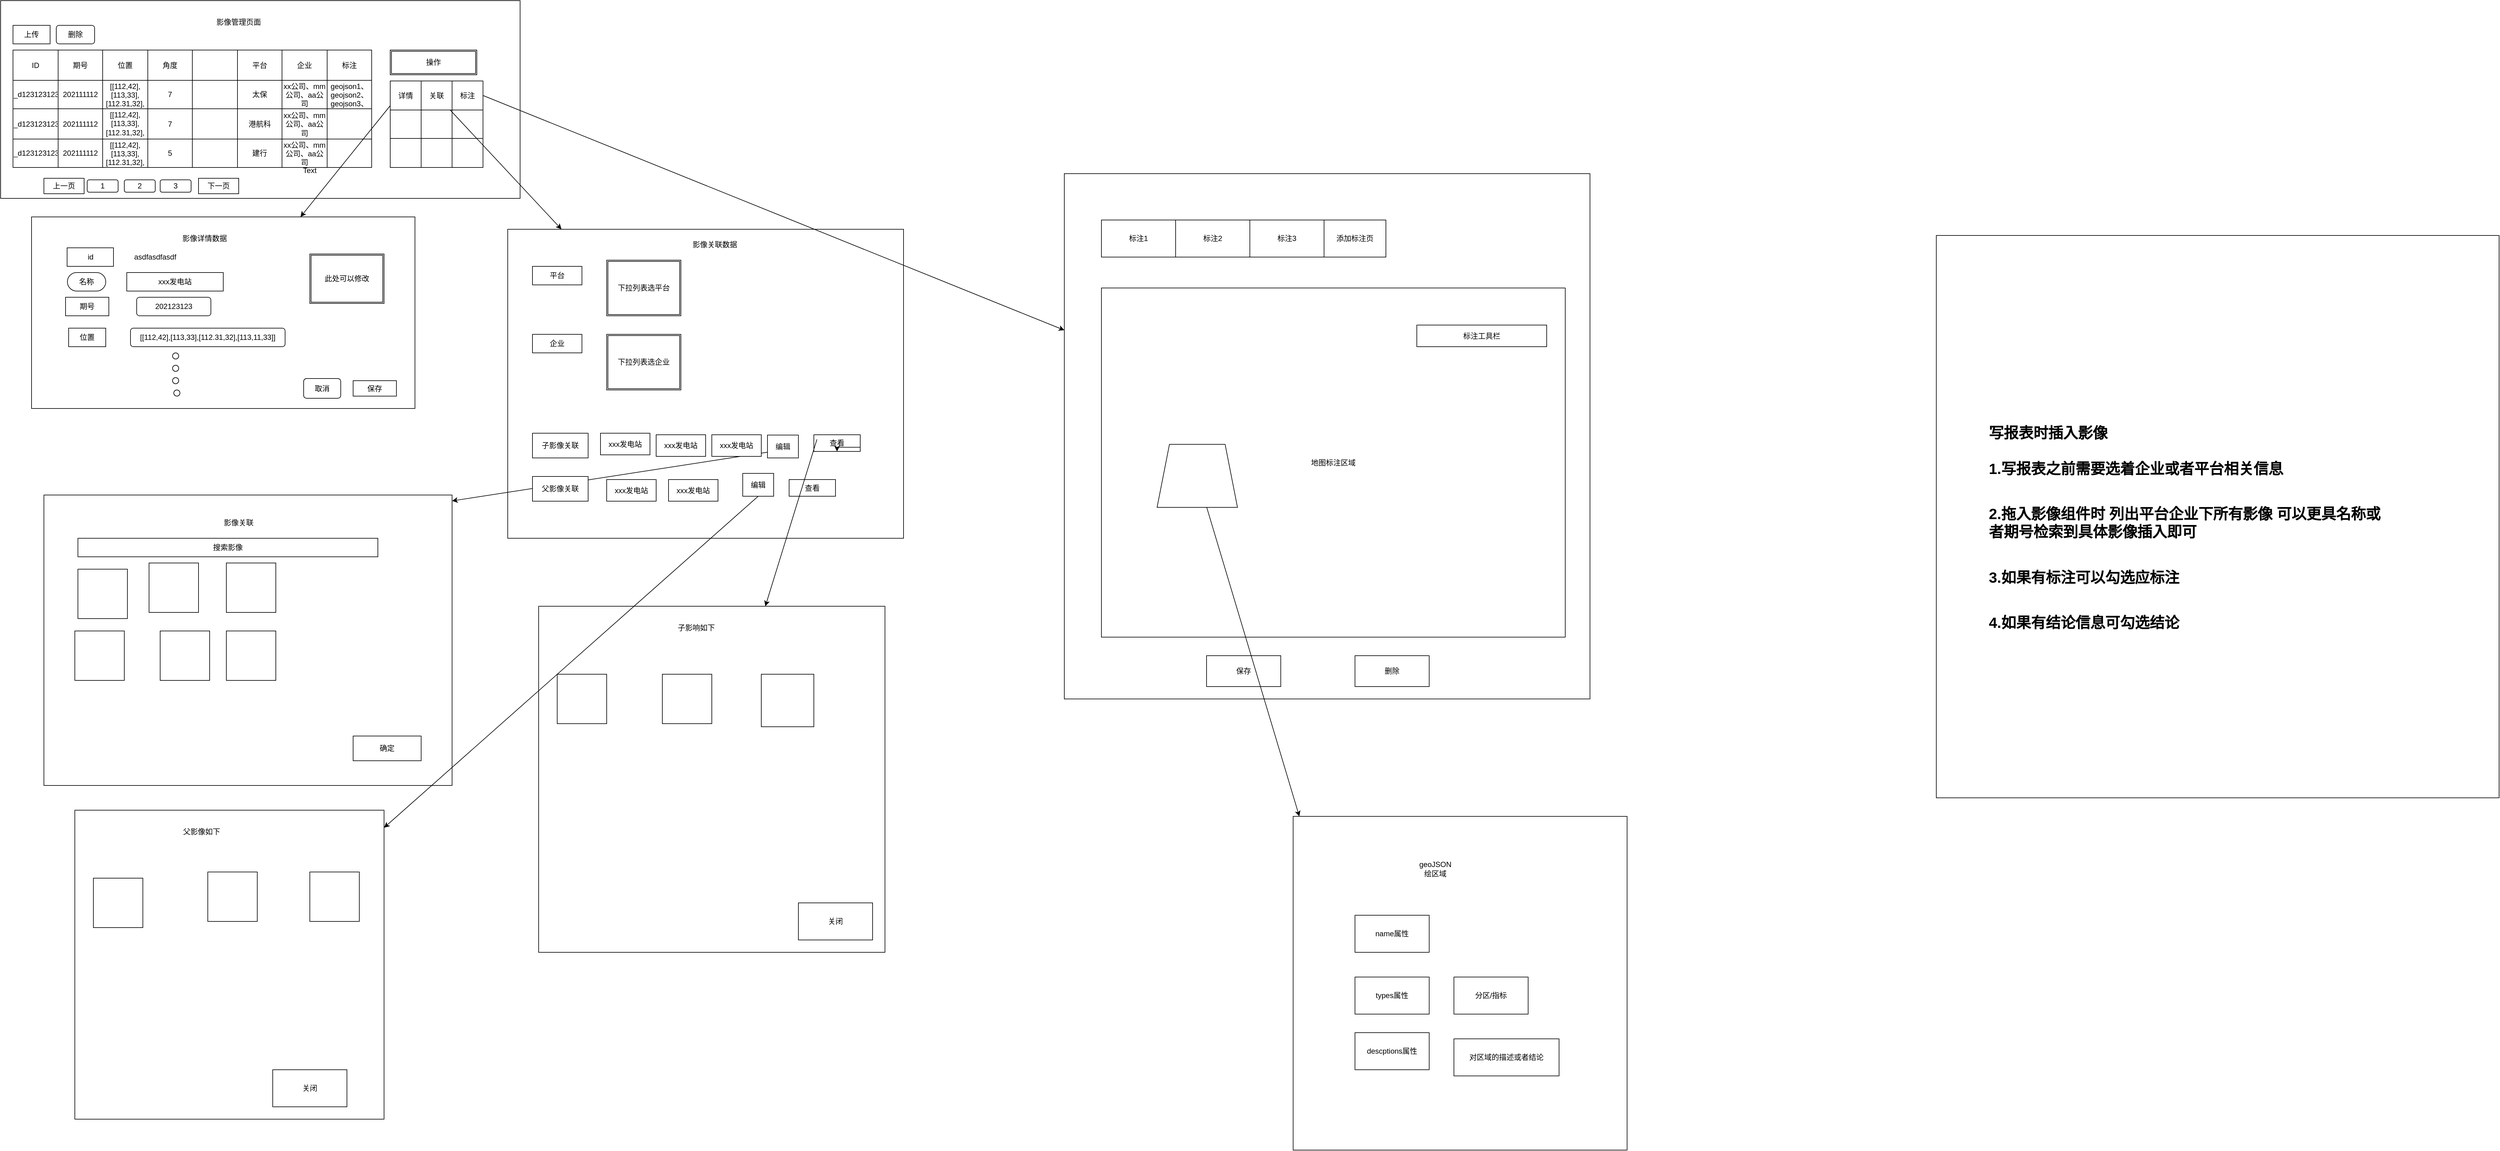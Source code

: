<mxfile version="20.5.3" type="github">
  <diagram id="qrxmRqM77duy11TJZLwF" name="Page-1">
    <mxGraphModel dx="2860" dy="1768" grid="1" gridSize="10" guides="1" tooltips="1" connect="1" arrows="0" fold="1" page="1" pageScale="1" pageWidth="850" pageHeight="1100" math="0" shadow="0">
      <root>
        <mxCell id="0" />
        <mxCell id="1" parent="0" />
        <mxCell id="xIz4t1A_rdcvLCpUZj0C-358" value="" style="rounded=0;whiteSpace=wrap;html=1;" parent="1" vertex="1">
          <mxGeometry y="10" width="840" height="320" as="geometry" />
        </mxCell>
        <mxCell id="xIz4t1A_rdcvLCpUZj0C-208" value="" style="shape=table;startSize=0;container=1;collapsible=0;childLayout=tableLayout;" parent="1" vertex="1">
          <mxGeometry x="20" y="90" width="580" height="190" as="geometry" />
        </mxCell>
        <mxCell id="xIz4t1A_rdcvLCpUZj0C-209" value="" style="shape=tableRow;horizontal=0;startSize=0;swimlaneHead=0;swimlaneBody=0;top=0;left=0;bottom=0;right=0;collapsible=0;dropTarget=0;fillColor=none;points=[[0,0.5],[1,0.5]];portConstraint=eastwest;" parent="xIz4t1A_rdcvLCpUZj0C-208" vertex="1">
          <mxGeometry width="580" height="49" as="geometry" />
        </mxCell>
        <mxCell id="xIz4t1A_rdcvLCpUZj0C-210" value="ID" style="shape=partialRectangle;html=1;whiteSpace=wrap;connectable=0;overflow=hidden;fillColor=none;top=0;left=0;bottom=0;right=0;pointerEvents=1;" parent="xIz4t1A_rdcvLCpUZj0C-209" vertex="1">
          <mxGeometry width="73" height="49" as="geometry">
            <mxRectangle width="73" height="49" as="alternateBounds" />
          </mxGeometry>
        </mxCell>
        <mxCell id="xIz4t1A_rdcvLCpUZj0C-211" value="期号" style="shape=partialRectangle;html=1;whiteSpace=wrap;connectable=0;overflow=hidden;fillColor=none;top=0;left=0;bottom=0;right=0;pointerEvents=1;" parent="xIz4t1A_rdcvLCpUZj0C-209" vertex="1">
          <mxGeometry x="73" width="72" height="49" as="geometry">
            <mxRectangle width="72" height="49" as="alternateBounds" />
          </mxGeometry>
        </mxCell>
        <mxCell id="xIz4t1A_rdcvLCpUZj0C-212" value="位置" style="shape=partialRectangle;html=1;whiteSpace=wrap;connectable=0;overflow=hidden;fillColor=none;top=0;left=0;bottom=0;right=0;pointerEvents=1;" parent="xIz4t1A_rdcvLCpUZj0C-209" vertex="1">
          <mxGeometry x="145" width="73" height="49" as="geometry">
            <mxRectangle width="73" height="49" as="alternateBounds" />
          </mxGeometry>
        </mxCell>
        <mxCell id="xIz4t1A_rdcvLCpUZj0C-213" value="角度" style="shape=partialRectangle;html=1;whiteSpace=wrap;connectable=0;overflow=hidden;fillColor=none;top=0;left=0;bottom=0;right=0;pointerEvents=1;" parent="xIz4t1A_rdcvLCpUZj0C-209" vertex="1">
          <mxGeometry x="218" width="72" height="49" as="geometry">
            <mxRectangle width="72" height="49" as="alternateBounds" />
          </mxGeometry>
        </mxCell>
        <mxCell id="xIz4t1A_rdcvLCpUZj0C-214" value="" style="shape=partialRectangle;html=1;whiteSpace=wrap;connectable=0;overflow=hidden;fillColor=none;top=0;left=0;bottom=0;right=0;pointerEvents=1;" parent="xIz4t1A_rdcvLCpUZj0C-209" vertex="1">
          <mxGeometry x="290" width="73" height="49" as="geometry">
            <mxRectangle width="73" height="49" as="alternateBounds" />
          </mxGeometry>
        </mxCell>
        <mxCell id="xIz4t1A_rdcvLCpUZj0C-215" value="平台" style="shape=partialRectangle;html=1;whiteSpace=wrap;connectable=0;overflow=hidden;fillColor=none;top=0;left=0;bottom=0;right=0;pointerEvents=1;" parent="xIz4t1A_rdcvLCpUZj0C-209" vertex="1">
          <mxGeometry x="363" width="72" height="49" as="geometry">
            <mxRectangle width="72" height="49" as="alternateBounds" />
          </mxGeometry>
        </mxCell>
        <mxCell id="xIz4t1A_rdcvLCpUZj0C-216" value="企业" style="shape=partialRectangle;html=1;whiteSpace=wrap;connectable=0;overflow=hidden;fillColor=none;top=0;left=0;bottom=0;right=0;pointerEvents=1;" parent="xIz4t1A_rdcvLCpUZj0C-209" vertex="1">
          <mxGeometry x="435" width="73" height="49" as="geometry">
            <mxRectangle width="73" height="49" as="alternateBounds" />
          </mxGeometry>
        </mxCell>
        <mxCell id="xIz4t1A_rdcvLCpUZj0C-217" value="标注" style="shape=partialRectangle;html=1;whiteSpace=wrap;connectable=0;overflow=hidden;fillColor=none;top=0;left=0;bottom=0;right=0;pointerEvents=1;" parent="xIz4t1A_rdcvLCpUZj0C-209" vertex="1">
          <mxGeometry x="508" width="72" height="49" as="geometry">
            <mxRectangle width="72" height="49" as="alternateBounds" />
          </mxGeometry>
        </mxCell>
        <mxCell id="xIz4t1A_rdcvLCpUZj0C-218" value="" style="shape=tableRow;horizontal=0;startSize=0;swimlaneHead=0;swimlaneBody=0;top=0;left=0;bottom=0;right=0;collapsible=0;dropTarget=0;fillColor=none;points=[[0,0.5],[1,0.5]];portConstraint=eastwest;" parent="xIz4t1A_rdcvLCpUZj0C-208" vertex="1">
          <mxGeometry y="49" width="580" height="46" as="geometry" />
        </mxCell>
        <mxCell id="xIz4t1A_rdcvLCpUZj0C-219" value="_d123123123" style="shape=partialRectangle;html=1;whiteSpace=wrap;connectable=0;overflow=hidden;fillColor=none;top=0;left=0;bottom=0;right=0;pointerEvents=1;" parent="xIz4t1A_rdcvLCpUZj0C-218" vertex="1">
          <mxGeometry width="73" height="46" as="geometry">
            <mxRectangle width="73" height="46" as="alternateBounds" />
          </mxGeometry>
        </mxCell>
        <mxCell id="xIz4t1A_rdcvLCpUZj0C-220" value="202111112" style="shape=partialRectangle;html=1;whiteSpace=wrap;connectable=0;overflow=hidden;fillColor=none;top=0;left=0;bottom=0;right=0;pointerEvents=1;" parent="xIz4t1A_rdcvLCpUZj0C-218" vertex="1">
          <mxGeometry x="73" width="72" height="46" as="geometry">
            <mxRectangle width="72" height="46" as="alternateBounds" />
          </mxGeometry>
        </mxCell>
        <mxCell id="xIz4t1A_rdcvLCpUZj0C-221" value="[[112,42],[113,33],[112.31,32],[113.11,33]]" style="shape=partialRectangle;html=1;whiteSpace=wrap;connectable=0;overflow=hidden;fillColor=none;top=0;left=0;bottom=0;right=0;pointerEvents=1;" parent="xIz4t1A_rdcvLCpUZj0C-218" vertex="1">
          <mxGeometry x="145" width="73" height="46" as="geometry">
            <mxRectangle width="73" height="46" as="alternateBounds" />
          </mxGeometry>
        </mxCell>
        <mxCell id="xIz4t1A_rdcvLCpUZj0C-222" value="7" style="shape=partialRectangle;html=1;whiteSpace=wrap;connectable=0;overflow=hidden;fillColor=none;top=0;left=0;bottom=0;right=0;pointerEvents=1;" parent="xIz4t1A_rdcvLCpUZj0C-218" vertex="1">
          <mxGeometry x="218" width="72" height="46" as="geometry">
            <mxRectangle width="72" height="46" as="alternateBounds" />
          </mxGeometry>
        </mxCell>
        <mxCell id="xIz4t1A_rdcvLCpUZj0C-223" value="" style="shape=partialRectangle;html=1;whiteSpace=wrap;connectable=0;overflow=hidden;fillColor=none;top=0;left=0;bottom=0;right=0;pointerEvents=1;" parent="xIz4t1A_rdcvLCpUZj0C-218" vertex="1">
          <mxGeometry x="290" width="73" height="46" as="geometry">
            <mxRectangle width="73" height="46" as="alternateBounds" />
          </mxGeometry>
        </mxCell>
        <mxCell id="xIz4t1A_rdcvLCpUZj0C-224" value="太保" style="shape=partialRectangle;html=1;whiteSpace=wrap;connectable=0;overflow=hidden;fillColor=none;top=0;left=0;bottom=0;right=0;pointerEvents=1;" parent="xIz4t1A_rdcvLCpUZj0C-218" vertex="1">
          <mxGeometry x="363" width="72" height="46" as="geometry">
            <mxRectangle width="72" height="46" as="alternateBounds" />
          </mxGeometry>
        </mxCell>
        <mxCell id="xIz4t1A_rdcvLCpUZj0C-225" value="xx公司、mm公司、aa公司" style="shape=partialRectangle;html=1;whiteSpace=wrap;connectable=0;overflow=hidden;fillColor=none;top=0;left=0;bottom=0;right=0;pointerEvents=1;" parent="xIz4t1A_rdcvLCpUZj0C-218" vertex="1">
          <mxGeometry x="435" width="73" height="46" as="geometry">
            <mxRectangle width="73" height="46" as="alternateBounds" />
          </mxGeometry>
        </mxCell>
        <mxCell id="xIz4t1A_rdcvLCpUZj0C-226" value="geojson1、geojson2、&lt;br&gt;geojson3、" style="shape=partialRectangle;html=1;whiteSpace=wrap;connectable=0;overflow=hidden;fillColor=none;top=0;left=0;bottom=0;right=0;pointerEvents=1;" parent="xIz4t1A_rdcvLCpUZj0C-218" vertex="1">
          <mxGeometry x="508" width="72" height="46" as="geometry">
            <mxRectangle width="72" height="46" as="alternateBounds" />
          </mxGeometry>
        </mxCell>
        <mxCell id="xIz4t1A_rdcvLCpUZj0C-227" value="" style="shape=tableRow;horizontal=0;startSize=0;swimlaneHead=0;swimlaneBody=0;top=0;left=0;bottom=0;right=0;collapsible=0;dropTarget=0;fillColor=none;points=[[0,0.5],[1,0.5]];portConstraint=eastwest;" parent="xIz4t1A_rdcvLCpUZj0C-208" vertex="1">
          <mxGeometry y="95" width="580" height="49" as="geometry" />
        </mxCell>
        <mxCell id="xIz4t1A_rdcvLCpUZj0C-228" value="_d123123123" style="shape=partialRectangle;html=1;whiteSpace=wrap;connectable=0;overflow=hidden;fillColor=none;top=0;left=0;bottom=0;right=0;pointerEvents=1;" parent="xIz4t1A_rdcvLCpUZj0C-227" vertex="1">
          <mxGeometry width="73" height="49" as="geometry">
            <mxRectangle width="73" height="49" as="alternateBounds" />
          </mxGeometry>
        </mxCell>
        <mxCell id="xIz4t1A_rdcvLCpUZj0C-229" value="202111112" style="shape=partialRectangle;html=1;whiteSpace=wrap;connectable=0;overflow=hidden;fillColor=none;top=0;left=0;bottom=0;right=0;pointerEvents=1;" parent="xIz4t1A_rdcvLCpUZj0C-227" vertex="1">
          <mxGeometry x="73" width="72" height="49" as="geometry">
            <mxRectangle width="72" height="49" as="alternateBounds" />
          </mxGeometry>
        </mxCell>
        <mxCell id="xIz4t1A_rdcvLCpUZj0C-230" value="[[112,42],[113,33],[112.31,32],[113,11,33]]" style="shape=partialRectangle;html=1;whiteSpace=wrap;connectable=0;overflow=hidden;fillColor=none;top=0;left=0;bottom=0;right=0;pointerEvents=1;" parent="xIz4t1A_rdcvLCpUZj0C-227" vertex="1">
          <mxGeometry x="145" width="73" height="49" as="geometry">
            <mxRectangle width="73" height="49" as="alternateBounds" />
          </mxGeometry>
        </mxCell>
        <mxCell id="xIz4t1A_rdcvLCpUZj0C-231" value="7" style="shape=partialRectangle;html=1;whiteSpace=wrap;connectable=0;overflow=hidden;fillColor=none;top=0;left=0;bottom=0;right=0;pointerEvents=1;" parent="xIz4t1A_rdcvLCpUZj0C-227" vertex="1">
          <mxGeometry x="218" width="72" height="49" as="geometry">
            <mxRectangle width="72" height="49" as="alternateBounds" />
          </mxGeometry>
        </mxCell>
        <mxCell id="xIz4t1A_rdcvLCpUZj0C-232" value="" style="shape=partialRectangle;html=1;whiteSpace=wrap;connectable=0;overflow=hidden;fillColor=none;top=0;left=0;bottom=0;right=0;pointerEvents=1;" parent="xIz4t1A_rdcvLCpUZj0C-227" vertex="1">
          <mxGeometry x="290" width="73" height="49" as="geometry">
            <mxRectangle width="73" height="49" as="alternateBounds" />
          </mxGeometry>
        </mxCell>
        <mxCell id="xIz4t1A_rdcvLCpUZj0C-233" value="港航科" style="shape=partialRectangle;html=1;whiteSpace=wrap;connectable=0;overflow=hidden;fillColor=none;top=0;left=0;bottom=0;right=0;pointerEvents=1;" parent="xIz4t1A_rdcvLCpUZj0C-227" vertex="1">
          <mxGeometry x="363" width="72" height="49" as="geometry">
            <mxRectangle width="72" height="49" as="alternateBounds" />
          </mxGeometry>
        </mxCell>
        <mxCell id="xIz4t1A_rdcvLCpUZj0C-234" value="xx公司、mm公司、aa公司" style="shape=partialRectangle;html=1;whiteSpace=wrap;connectable=0;overflow=hidden;fillColor=none;top=0;left=0;bottom=0;right=0;pointerEvents=1;" parent="xIz4t1A_rdcvLCpUZj0C-227" vertex="1">
          <mxGeometry x="435" width="73" height="49" as="geometry">
            <mxRectangle width="73" height="49" as="alternateBounds" />
          </mxGeometry>
        </mxCell>
        <mxCell id="xIz4t1A_rdcvLCpUZj0C-235" value="" style="shape=partialRectangle;html=1;whiteSpace=wrap;connectable=0;overflow=hidden;fillColor=none;top=0;left=0;bottom=0;right=0;pointerEvents=1;" parent="xIz4t1A_rdcvLCpUZj0C-227" vertex="1">
          <mxGeometry x="508" width="72" height="49" as="geometry">
            <mxRectangle width="72" height="49" as="alternateBounds" />
          </mxGeometry>
        </mxCell>
        <mxCell id="xIz4t1A_rdcvLCpUZj0C-236" value="" style="shape=tableRow;horizontal=0;startSize=0;swimlaneHead=0;swimlaneBody=0;top=0;left=0;bottom=0;right=0;collapsible=0;dropTarget=0;fillColor=none;points=[[0,0.5],[1,0.5]];portConstraint=eastwest;" parent="xIz4t1A_rdcvLCpUZj0C-208" vertex="1">
          <mxGeometry y="144" width="580" height="46" as="geometry" />
        </mxCell>
        <mxCell id="xIz4t1A_rdcvLCpUZj0C-237" value="_d123123123" style="shape=partialRectangle;html=1;whiteSpace=wrap;connectable=0;overflow=hidden;fillColor=none;top=0;left=0;bottom=0;right=0;pointerEvents=1;" parent="xIz4t1A_rdcvLCpUZj0C-236" vertex="1">
          <mxGeometry width="73" height="46" as="geometry">
            <mxRectangle width="73" height="46" as="alternateBounds" />
          </mxGeometry>
        </mxCell>
        <mxCell id="xIz4t1A_rdcvLCpUZj0C-238" value="202111112" style="shape=partialRectangle;html=1;whiteSpace=wrap;connectable=0;overflow=hidden;fillColor=none;top=0;left=0;bottom=0;right=0;pointerEvents=1;" parent="xIz4t1A_rdcvLCpUZj0C-236" vertex="1">
          <mxGeometry x="73" width="72" height="46" as="geometry">
            <mxRectangle width="72" height="46" as="alternateBounds" />
          </mxGeometry>
        </mxCell>
        <mxCell id="xIz4t1A_rdcvLCpUZj0C-239" value="[[112,42],[113,33],[112.31,32],[113,11,33]]" style="shape=partialRectangle;html=1;whiteSpace=wrap;connectable=0;overflow=hidden;fillColor=none;top=0;left=0;bottom=0;right=0;pointerEvents=1;" parent="xIz4t1A_rdcvLCpUZj0C-236" vertex="1">
          <mxGeometry x="145" width="73" height="46" as="geometry">
            <mxRectangle width="73" height="46" as="alternateBounds" />
          </mxGeometry>
        </mxCell>
        <mxCell id="xIz4t1A_rdcvLCpUZj0C-240" value="5" style="shape=partialRectangle;html=1;whiteSpace=wrap;connectable=0;overflow=hidden;fillColor=none;top=0;left=0;bottom=0;right=0;pointerEvents=1;" parent="xIz4t1A_rdcvLCpUZj0C-236" vertex="1">
          <mxGeometry x="218" width="72" height="46" as="geometry">
            <mxRectangle width="72" height="46" as="alternateBounds" />
          </mxGeometry>
        </mxCell>
        <mxCell id="xIz4t1A_rdcvLCpUZj0C-241" value="" style="shape=partialRectangle;html=1;whiteSpace=wrap;connectable=0;overflow=hidden;fillColor=none;top=0;left=0;bottom=0;right=0;pointerEvents=1;" parent="xIz4t1A_rdcvLCpUZj0C-236" vertex="1">
          <mxGeometry x="290" width="73" height="46" as="geometry">
            <mxRectangle width="73" height="46" as="alternateBounds" />
          </mxGeometry>
        </mxCell>
        <mxCell id="xIz4t1A_rdcvLCpUZj0C-242" value="建行" style="shape=partialRectangle;html=1;whiteSpace=wrap;connectable=0;overflow=hidden;fillColor=none;top=0;left=0;bottom=0;right=0;pointerEvents=1;" parent="xIz4t1A_rdcvLCpUZj0C-236" vertex="1">
          <mxGeometry x="363" width="72" height="46" as="geometry">
            <mxRectangle width="72" height="46" as="alternateBounds" />
          </mxGeometry>
        </mxCell>
        <mxCell id="xIz4t1A_rdcvLCpUZj0C-243" value="xx公司、mm公司、aa公司" style="shape=partialRectangle;html=1;whiteSpace=wrap;connectable=0;overflow=hidden;fillColor=none;top=0;left=0;bottom=0;right=0;pointerEvents=1;" parent="xIz4t1A_rdcvLCpUZj0C-236" vertex="1">
          <mxGeometry x="435" width="73" height="46" as="geometry">
            <mxRectangle width="73" height="46" as="alternateBounds" />
          </mxGeometry>
        </mxCell>
        <mxCell id="xIz4t1A_rdcvLCpUZj0C-244" value="" style="shape=partialRectangle;html=1;whiteSpace=wrap;connectable=0;overflow=hidden;fillColor=none;top=0;left=0;bottom=0;right=0;pointerEvents=1;" parent="xIz4t1A_rdcvLCpUZj0C-236" vertex="1">
          <mxGeometry x="508" width="72" height="46" as="geometry">
            <mxRectangle width="72" height="46" as="alternateBounds" />
          </mxGeometry>
        </mxCell>
        <mxCell id="xIz4t1A_rdcvLCpUZj0C-246" value="" style="shape=partialRectangle;html=1;whiteSpace=wrap;connectable=0;overflow=hidden;fillColor=none;top=0;left=0;bottom=0;right=0;pointerEvents=1;" parent="1" vertex="1">
          <mxGeometry x="220" y="460" width="88" height="70" as="geometry">
            <mxRectangle width="88" height="70" as="alternateBounds" />
          </mxGeometry>
        </mxCell>
        <mxCell id="xIz4t1A_rdcvLCpUZj0C-323" value="操作" style="shape=ext;double=1;rounded=0;whiteSpace=wrap;html=1;" parent="1" vertex="1">
          <mxGeometry x="630" y="90" width="140" height="40" as="geometry" />
        </mxCell>
        <mxCell id="xIz4t1A_rdcvLCpUZj0C-341" value="" style="shape=table;startSize=0;container=1;collapsible=0;childLayout=tableLayout;" parent="1" vertex="1">
          <mxGeometry x="630" y="140" width="150" height="140" as="geometry" />
        </mxCell>
        <mxCell id="xIz4t1A_rdcvLCpUZj0C-342" value="" style="shape=tableRow;horizontal=0;startSize=0;swimlaneHead=0;swimlaneBody=0;top=0;left=0;bottom=0;right=0;collapsible=0;dropTarget=0;fillColor=none;points=[[0,0.5],[1,0.5]];portConstraint=eastwest;" parent="xIz4t1A_rdcvLCpUZj0C-341" vertex="1">
          <mxGeometry width="150" height="47" as="geometry" />
        </mxCell>
        <mxCell id="xIz4t1A_rdcvLCpUZj0C-343" value="详情" style="shape=partialRectangle;html=1;whiteSpace=wrap;connectable=0;overflow=hidden;fillColor=none;top=0;left=0;bottom=0;right=0;pointerEvents=1;" parent="xIz4t1A_rdcvLCpUZj0C-342" vertex="1">
          <mxGeometry width="50" height="47" as="geometry">
            <mxRectangle width="50" height="47" as="alternateBounds" />
          </mxGeometry>
        </mxCell>
        <mxCell id="xIz4t1A_rdcvLCpUZj0C-344" value="关联" style="shape=partialRectangle;html=1;whiteSpace=wrap;connectable=0;overflow=hidden;fillColor=none;top=0;left=0;bottom=0;right=0;pointerEvents=1;" parent="xIz4t1A_rdcvLCpUZj0C-342" vertex="1">
          <mxGeometry x="50" width="50" height="47" as="geometry">
            <mxRectangle width="50" height="47" as="alternateBounds" />
          </mxGeometry>
        </mxCell>
        <mxCell id="xIz4t1A_rdcvLCpUZj0C-345" value="标注" style="shape=partialRectangle;html=1;whiteSpace=wrap;connectable=0;overflow=hidden;fillColor=none;top=0;left=0;bottom=0;right=0;pointerEvents=1;" parent="xIz4t1A_rdcvLCpUZj0C-342" vertex="1">
          <mxGeometry x="100" width="50" height="47" as="geometry">
            <mxRectangle width="50" height="47" as="alternateBounds" />
          </mxGeometry>
        </mxCell>
        <mxCell id="xIz4t1A_rdcvLCpUZj0C-346" value="" style="shape=tableRow;horizontal=0;startSize=0;swimlaneHead=0;swimlaneBody=0;top=0;left=0;bottom=0;right=0;collapsible=0;dropTarget=0;fillColor=none;points=[[0,0.5],[1,0.5]];portConstraint=eastwest;" parent="xIz4t1A_rdcvLCpUZj0C-341" vertex="1">
          <mxGeometry y="47" width="150" height="46" as="geometry" />
        </mxCell>
        <mxCell id="xIz4t1A_rdcvLCpUZj0C-347" value="" style="shape=partialRectangle;html=1;whiteSpace=wrap;connectable=0;overflow=hidden;fillColor=none;top=0;left=0;bottom=0;right=0;pointerEvents=1;" parent="xIz4t1A_rdcvLCpUZj0C-346" vertex="1">
          <mxGeometry width="50" height="46" as="geometry">
            <mxRectangle width="50" height="46" as="alternateBounds" />
          </mxGeometry>
        </mxCell>
        <mxCell id="xIz4t1A_rdcvLCpUZj0C-348" value="" style="shape=partialRectangle;html=1;whiteSpace=wrap;connectable=0;overflow=hidden;fillColor=none;top=0;left=0;bottom=0;right=0;pointerEvents=1;" parent="xIz4t1A_rdcvLCpUZj0C-346" vertex="1">
          <mxGeometry x="50" width="50" height="46" as="geometry">
            <mxRectangle width="50" height="46" as="alternateBounds" />
          </mxGeometry>
        </mxCell>
        <mxCell id="xIz4t1A_rdcvLCpUZj0C-349" value="" style="shape=partialRectangle;html=1;whiteSpace=wrap;connectable=0;overflow=hidden;fillColor=none;top=0;left=0;bottom=0;right=0;pointerEvents=1;" parent="xIz4t1A_rdcvLCpUZj0C-346" vertex="1">
          <mxGeometry x="100" width="50" height="46" as="geometry">
            <mxRectangle width="50" height="46" as="alternateBounds" />
          </mxGeometry>
        </mxCell>
        <mxCell id="xIz4t1A_rdcvLCpUZj0C-350" value="" style="shape=tableRow;horizontal=0;startSize=0;swimlaneHead=0;swimlaneBody=0;top=0;left=0;bottom=0;right=0;collapsible=0;dropTarget=0;fillColor=none;points=[[0,0.5],[1,0.5]];portConstraint=eastwest;" parent="xIz4t1A_rdcvLCpUZj0C-341" vertex="1">
          <mxGeometry y="93" width="150" height="47" as="geometry" />
        </mxCell>
        <mxCell id="xIz4t1A_rdcvLCpUZj0C-351" value="" style="shape=partialRectangle;html=1;whiteSpace=wrap;connectable=0;overflow=hidden;fillColor=none;top=0;left=0;bottom=0;right=0;pointerEvents=1;" parent="xIz4t1A_rdcvLCpUZj0C-350" vertex="1">
          <mxGeometry width="50" height="47" as="geometry">
            <mxRectangle width="50" height="47" as="alternateBounds" />
          </mxGeometry>
        </mxCell>
        <mxCell id="xIz4t1A_rdcvLCpUZj0C-352" value="" style="shape=partialRectangle;html=1;whiteSpace=wrap;connectable=0;overflow=hidden;fillColor=none;top=0;left=0;bottom=0;right=0;pointerEvents=1;" parent="xIz4t1A_rdcvLCpUZj0C-350" vertex="1">
          <mxGeometry x="50" width="50" height="47" as="geometry">
            <mxRectangle width="50" height="47" as="alternateBounds" />
          </mxGeometry>
        </mxCell>
        <mxCell id="xIz4t1A_rdcvLCpUZj0C-353" value="" style="shape=partialRectangle;html=1;whiteSpace=wrap;connectable=0;overflow=hidden;fillColor=none;top=0;left=0;bottom=0;right=0;pointerEvents=1;" parent="xIz4t1A_rdcvLCpUZj0C-350" vertex="1">
          <mxGeometry x="100" width="50" height="47" as="geometry">
            <mxRectangle width="50" height="47" as="alternateBounds" />
          </mxGeometry>
        </mxCell>
        <mxCell id="xIz4t1A_rdcvLCpUZj0C-359" value="Text" style="text;html=1;strokeColor=none;fillColor=none;align=center;verticalAlign=middle;whiteSpace=wrap;rounded=0;" parent="1" vertex="1">
          <mxGeometry x="470" y="270" width="60" height="30" as="geometry" />
        </mxCell>
        <mxCell id="xIz4t1A_rdcvLCpUZj0C-360" value="影像管理页面" style="text;html=1;strokeColor=none;fillColor=none;align=center;verticalAlign=middle;whiteSpace=wrap;rounded=0;" parent="1" vertex="1">
          <mxGeometry x="320" y="30" width="130" height="30" as="geometry" />
        </mxCell>
        <mxCell id="xIz4t1A_rdcvLCpUZj0C-361" value="1" style="rounded=1;whiteSpace=wrap;html=1;" parent="1" vertex="1">
          <mxGeometry x="140" y="300" width="50" height="20" as="geometry" />
        </mxCell>
        <mxCell id="xIz4t1A_rdcvLCpUZj0C-362" value="2" style="rounded=1;whiteSpace=wrap;html=1;" parent="1" vertex="1">
          <mxGeometry x="200" y="300" width="50" height="20" as="geometry" />
        </mxCell>
        <mxCell id="xIz4t1A_rdcvLCpUZj0C-363" value="3" style="rounded=1;whiteSpace=wrap;html=1;" parent="1" vertex="1">
          <mxGeometry x="258" y="300" width="50" height="20" as="geometry" />
        </mxCell>
        <mxCell id="xIz4t1A_rdcvLCpUZj0C-364" value="下一页" style="rounded=0;whiteSpace=wrap;html=1;" parent="1" vertex="1">
          <mxGeometry x="320" y="297.5" width="65" height="25" as="geometry" />
        </mxCell>
        <mxCell id="xIz4t1A_rdcvLCpUZj0C-365" value="上一页" style="rounded=0;whiteSpace=wrap;html=1;" parent="1" vertex="1">
          <mxGeometry x="70" y="297.5" width="65" height="25" as="geometry" />
        </mxCell>
        <mxCell id="xIz4t1A_rdcvLCpUZj0C-368" value="" style="endArrow=classic;html=1;rounded=0;" parent="1" source="xIz4t1A_rdcvLCpUZj0C-342" target="xIz4t1A_rdcvLCpUZj0C-369" edge="1">
          <mxGeometry width="50" height="50" relative="1" as="geometry">
            <mxPoint x="480" y="370" as="sourcePoint" />
            <mxPoint x="100" y="390" as="targetPoint" />
            <Array as="points">
              <mxPoint x="630" y="180" />
            </Array>
          </mxGeometry>
        </mxCell>
        <mxCell id="xIz4t1A_rdcvLCpUZj0C-369" value="" style="rounded=0;whiteSpace=wrap;html=1;" parent="1" vertex="1">
          <mxGeometry x="50" y="360" width="620" height="310" as="geometry" />
        </mxCell>
        <mxCell id="xIz4t1A_rdcvLCpUZj0C-371" value="影像详情数据" style="text;html=1;strokeColor=none;fillColor=none;align=center;verticalAlign=middle;whiteSpace=wrap;rounded=0;" parent="1" vertex="1">
          <mxGeometry x="270" y="380" width="120" height="30" as="geometry" />
        </mxCell>
        <mxCell id="xIz4t1A_rdcvLCpUZj0C-372" value="期号" style="rounded=0;whiteSpace=wrap;html=1;" parent="1" vertex="1">
          <mxGeometry x="105" y="490" width="70" height="30" as="geometry" />
        </mxCell>
        <mxCell id="xIz4t1A_rdcvLCpUZj0C-373" value="202123123" style="rounded=1;whiteSpace=wrap;html=1;" parent="1" vertex="1">
          <mxGeometry x="220" y="490" width="120" height="30" as="geometry" />
        </mxCell>
        <mxCell id="xIz4t1A_rdcvLCpUZj0C-374" value="id" style="rounded=0;whiteSpace=wrap;html=1;" parent="1" vertex="1">
          <mxGeometry x="107.5" y="410" width="75" height="30" as="geometry" />
        </mxCell>
        <mxCell id="xIz4t1A_rdcvLCpUZj0C-375" value="asdfasdfasdf" style="text;html=1;strokeColor=none;fillColor=none;align=center;verticalAlign=middle;whiteSpace=wrap;rounded=0;" parent="1" vertex="1">
          <mxGeometry x="220" y="410" width="60" height="30" as="geometry" />
        </mxCell>
        <mxCell id="xIz4t1A_rdcvLCpUZj0C-376" value="位置" style="rounded=0;whiteSpace=wrap;html=1;" parent="1" vertex="1">
          <mxGeometry x="110" y="540" width="60" height="30" as="geometry" />
        </mxCell>
        <mxCell id="xIz4t1A_rdcvLCpUZj0C-377" value="[[112,42],[113,33],[112.31,32],[113,11,33]]" style="rounded=1;whiteSpace=wrap;html=1;" parent="1" vertex="1">
          <mxGeometry x="210" y="540" width="250" height="30" as="geometry" />
        </mxCell>
        <mxCell id="xIz4t1A_rdcvLCpUZj0C-379" value="" style="ellipse;whiteSpace=wrap;html=1;aspect=fixed;" parent="1" vertex="1">
          <mxGeometry x="278" y="600" width="10" height="10" as="geometry" />
        </mxCell>
        <mxCell id="xIz4t1A_rdcvLCpUZj0C-380" value="" style="ellipse;whiteSpace=wrap;html=1;aspect=fixed;" parent="1" vertex="1">
          <mxGeometry x="278" y="580" width="10" height="10" as="geometry" />
        </mxCell>
        <mxCell id="xIz4t1A_rdcvLCpUZj0C-381" value="" style="ellipse;whiteSpace=wrap;html=1;aspect=fixed;" parent="1" vertex="1">
          <mxGeometry x="278" y="620" width="10" height="10" as="geometry" />
        </mxCell>
        <mxCell id="xIz4t1A_rdcvLCpUZj0C-382" value="" style="ellipse;whiteSpace=wrap;html=1;aspect=fixed;" parent="1" vertex="1">
          <mxGeometry x="280" y="640" width="10" height="10" as="geometry" />
        </mxCell>
        <mxCell id="xIz4t1A_rdcvLCpUZj0C-385" value="" style="endArrow=classic;html=1;rounded=0;" parent="1" source="xIz4t1A_rdcvLCpUZj0C-342" target="xIz4t1A_rdcvLCpUZj0C-386" edge="1">
          <mxGeometry width="50" height="50" relative="1" as="geometry">
            <mxPoint x="770" y="470" as="sourcePoint" />
            <mxPoint x="920" y="420" as="targetPoint" />
          </mxGeometry>
        </mxCell>
        <mxCell id="xIz4t1A_rdcvLCpUZj0C-386" value="" style="rounded=0;whiteSpace=wrap;html=1;" parent="1" vertex="1">
          <mxGeometry x="820" y="380" width="640" height="500" as="geometry" />
        </mxCell>
        <mxCell id="xIz4t1A_rdcvLCpUZj0C-387" value="上传" style="rounded=0;whiteSpace=wrap;html=1;" parent="1" vertex="1">
          <mxGeometry x="20" y="50" width="60" height="30" as="geometry" />
        </mxCell>
        <mxCell id="xIz4t1A_rdcvLCpUZj0C-388" value="删除" style="rounded=1;whiteSpace=wrap;html=1;" parent="1" vertex="1">
          <mxGeometry x="90" y="50" width="62" height="30" as="geometry" />
        </mxCell>
        <mxCell id="xIz4t1A_rdcvLCpUZj0C-389" value="此处可以修改" style="shape=ext;double=1;rounded=0;whiteSpace=wrap;html=1;" parent="1" vertex="1">
          <mxGeometry x="500" y="420" width="120" height="80" as="geometry" />
        </mxCell>
        <mxCell id="xIz4t1A_rdcvLCpUZj0C-390" value="保存" style="rounded=0;whiteSpace=wrap;html=1;" parent="1" vertex="1">
          <mxGeometry x="570" y="625" width="70" height="25" as="geometry" />
        </mxCell>
        <mxCell id="xIz4t1A_rdcvLCpUZj0C-391" value="取消" style="rounded=1;whiteSpace=wrap;html=1;" parent="1" vertex="1">
          <mxGeometry x="490" y="621.5" width="60" height="32" as="geometry" />
        </mxCell>
        <mxCell id="xIz4t1A_rdcvLCpUZj0C-392" value="平台" style="rounded=0;whiteSpace=wrap;html=1;" parent="1" vertex="1">
          <mxGeometry x="860" y="440" width="80" height="30" as="geometry" />
        </mxCell>
        <mxCell id="xIz4t1A_rdcvLCpUZj0C-393" value="下拉列表选平台" style="shape=ext;double=1;rounded=0;whiteSpace=wrap;html=1;" parent="1" vertex="1">
          <mxGeometry x="980" y="430" width="120" height="90" as="geometry" />
        </mxCell>
        <mxCell id="xIz4t1A_rdcvLCpUZj0C-394" value="企业" style="rounded=0;whiteSpace=wrap;html=1;" parent="1" vertex="1">
          <mxGeometry x="860" y="550" width="80" height="30" as="geometry" />
        </mxCell>
        <mxCell id="xIz4t1A_rdcvLCpUZj0C-395" value="下拉列表选企业" style="shape=ext;double=1;rounded=0;whiteSpace=wrap;html=1;" parent="1" vertex="1">
          <mxGeometry x="980" y="550" width="120" height="90" as="geometry" />
        </mxCell>
        <mxCell id="xIz4t1A_rdcvLCpUZj0C-396" value="子影像关联" style="whiteSpace=wrap;html=1;align=center;" parent="1" vertex="1">
          <mxGeometry x="860" y="710" width="90" height="40" as="geometry" />
        </mxCell>
        <mxCell id="xIz4t1A_rdcvLCpUZj0C-397" value="" style="endArrow=classic;html=1;rounded=0;exitX=0;exitY=0.75;exitDx=0;exitDy=0;" parent="1" source="xIz4t1A_rdcvLCpUZj0C-465" edge="1">
          <mxGeometry width="50" height="50" relative="1" as="geometry">
            <mxPoint x="720" y="780" as="sourcePoint" />
            <mxPoint x="730" y="819.535" as="targetPoint" />
          </mxGeometry>
        </mxCell>
        <mxCell id="xIz4t1A_rdcvLCpUZj0C-399" value="" style="rounded=0;whiteSpace=wrap;html=1;" parent="1" vertex="1">
          <mxGeometry x="70" y="810" width="660" height="470" as="geometry" />
        </mxCell>
        <mxCell id="xIz4t1A_rdcvLCpUZj0C-401" value="影像关联" style="text;html=1;strokeColor=none;fillColor=none;align=center;verticalAlign=middle;whiteSpace=wrap;rounded=0;" parent="1" vertex="1">
          <mxGeometry x="355" y="840" width="60" height="30" as="geometry" />
        </mxCell>
        <mxCell id="xIz4t1A_rdcvLCpUZj0C-402" value="" style="whiteSpace=wrap;html=1;aspect=fixed;" parent="1" vertex="1">
          <mxGeometry x="125" y="930" width="80" height="80" as="geometry" />
        </mxCell>
        <mxCell id="xIz4t1A_rdcvLCpUZj0C-403" value="" style="whiteSpace=wrap;html=1;aspect=fixed;" parent="1" vertex="1">
          <mxGeometry x="240" y="920" width="80" height="80" as="geometry" />
        </mxCell>
        <mxCell id="xIz4t1A_rdcvLCpUZj0C-404" value="" style="whiteSpace=wrap;html=1;aspect=fixed;" parent="1" vertex="1">
          <mxGeometry x="365" y="920" width="80" height="80" as="geometry" />
        </mxCell>
        <mxCell id="xIz4t1A_rdcvLCpUZj0C-405" value="" style="whiteSpace=wrap;html=1;aspect=fixed;" parent="1" vertex="1">
          <mxGeometry x="120" y="1030" width="80" height="80" as="geometry" />
        </mxCell>
        <mxCell id="xIz4t1A_rdcvLCpUZj0C-406" value="" style="whiteSpace=wrap;html=1;aspect=fixed;" parent="1" vertex="1">
          <mxGeometry x="258" y="1030" width="80" height="80" as="geometry" />
        </mxCell>
        <mxCell id="xIz4t1A_rdcvLCpUZj0C-407" value="" style="whiteSpace=wrap;html=1;aspect=fixed;" parent="1" vertex="1">
          <mxGeometry x="365" y="1030" width="80" height="80" as="geometry" />
        </mxCell>
        <mxCell id="xIz4t1A_rdcvLCpUZj0C-408" value="搜索影像" style="rounded=0;whiteSpace=wrap;html=1;" parent="1" vertex="1">
          <mxGeometry x="125" y="880" width="485" height="30" as="geometry" />
        </mxCell>
        <mxCell id="xIz4t1A_rdcvLCpUZj0C-409" value="确定" style="rounded=0;whiteSpace=wrap;html=1;" parent="1" vertex="1">
          <mxGeometry x="570" y="1200" width="110" height="40" as="geometry" />
        </mxCell>
        <mxCell id="xIz4t1A_rdcvLCpUZj0C-410" value="名称" style="rounded=1;whiteSpace=wrap;html=1;arcSize=50;" parent="1" vertex="1">
          <mxGeometry x="108" y="450" width="62" height="30" as="geometry" />
        </mxCell>
        <mxCell id="xIz4t1A_rdcvLCpUZj0C-412" value="xxx发电站" style="rounded=0;whiteSpace=wrap;html=1;" parent="1" vertex="1">
          <mxGeometry x="204" y="450" width="156" height="30" as="geometry" />
        </mxCell>
        <mxCell id="xIz4t1A_rdcvLCpUZj0C-413" value="xxx发电站" style="rounded=0;whiteSpace=wrap;html=1;" parent="1" vertex="1">
          <mxGeometry x="970" y="710" width="80" height="35" as="geometry" />
        </mxCell>
        <mxCell id="xIz4t1A_rdcvLCpUZj0C-414" value="父影像关联" style="whiteSpace=wrap;html=1;align=center;" parent="1" vertex="1">
          <mxGeometry x="860" y="780" width="90" height="40" as="geometry" />
        </mxCell>
        <mxCell id="xIz4t1A_rdcvLCpUZj0C-415" value="xxx发电站" style="rounded=0;whiteSpace=wrap;html=1;" parent="1" vertex="1">
          <mxGeometry x="980" y="785" width="80" height="35" as="geometry" />
        </mxCell>
        <mxCell id="xIz4t1A_rdcvLCpUZj0C-416" value="xxx发电站" style="rounded=0;whiteSpace=wrap;html=1;" parent="1" vertex="1">
          <mxGeometry x="1060" y="712.5" width="80" height="35" as="geometry" />
        </mxCell>
        <mxCell id="xIz4t1A_rdcvLCpUZj0C-417" value="xxx发电站" style="rounded=0;whiteSpace=wrap;html=1;" parent="1" vertex="1">
          <mxGeometry x="1150" y="712.5" width="80" height="35" as="geometry" />
        </mxCell>
        <mxCell id="xIz4t1A_rdcvLCpUZj0C-418" value="查看" style="rounded=0;whiteSpace=wrap;html=1;" parent="1" vertex="1">
          <mxGeometry x="1315" y="712.5" width="75" height="27" as="geometry" />
        </mxCell>
        <mxCell id="xIz4t1A_rdcvLCpUZj0C-419" value="查看" style="rounded=0;whiteSpace=wrap;html=1;" parent="1" vertex="1">
          <mxGeometry x="1275" y="785" width="75" height="27" as="geometry" />
        </mxCell>
        <mxCell id="xIz4t1A_rdcvLCpUZj0C-421" value="xxx发电站" style="rounded=0;whiteSpace=wrap;html=1;" parent="1" vertex="1">
          <mxGeometry x="1080" y="785" width="80" height="35" as="geometry" />
        </mxCell>
        <mxCell id="xIz4t1A_rdcvLCpUZj0C-422" value="" style="whiteSpace=wrap;html=1;aspect=fixed;" parent="1" vertex="1">
          <mxGeometry x="870" y="990" width="560" height="560" as="geometry" />
        </mxCell>
        <mxCell id="xIz4t1A_rdcvLCpUZj0C-423" value="" style="endArrow=classic;html=1;rounded=0;" parent="1" target="xIz4t1A_rdcvLCpUZj0C-422" edge="1">
          <mxGeometry width="50" height="50" relative="1" as="geometry">
            <mxPoint x="1320" y="720" as="sourcePoint" />
            <mxPoint x="1370" y="670" as="targetPoint" />
          </mxGeometry>
        </mxCell>
        <mxCell id="xIz4t1A_rdcvLCpUZj0C-424" value="子影响如下" style="text;html=1;strokeColor=none;fillColor=none;align=center;verticalAlign=middle;whiteSpace=wrap;rounded=0;" parent="1" vertex="1">
          <mxGeometry x="1040" y="1010" width="170" height="30" as="geometry" />
        </mxCell>
        <mxCell id="xIz4t1A_rdcvLCpUZj0C-425" value="" style="whiteSpace=wrap;html=1;aspect=fixed;" parent="1" vertex="1">
          <mxGeometry x="900" y="1100" width="80" height="80" as="geometry" />
        </mxCell>
        <mxCell id="xIz4t1A_rdcvLCpUZj0C-426" value="" style="whiteSpace=wrap;html=1;aspect=fixed;" parent="1" vertex="1">
          <mxGeometry x="1070" y="1100" width="80" height="80" as="geometry" />
        </mxCell>
        <mxCell id="xIz4t1A_rdcvLCpUZj0C-427" value="" style="whiteSpace=wrap;html=1;aspect=fixed;" parent="1" vertex="1">
          <mxGeometry x="1230" y="1100" width="85" height="85" as="geometry" />
        </mxCell>
        <mxCell id="xIz4t1A_rdcvLCpUZj0C-429" value="" style="whiteSpace=wrap;html=1;aspect=fixed;" parent="1" vertex="1">
          <mxGeometry x="120" y="1320" width="500" height="500" as="geometry" />
        </mxCell>
        <mxCell id="xIz4t1A_rdcvLCpUZj0C-430" value="" style="whiteSpace=wrap;html=1;aspect=fixed;" parent="1" vertex="1">
          <mxGeometry x="150" y="1430" width="80" height="80" as="geometry" />
        </mxCell>
        <mxCell id="xIz4t1A_rdcvLCpUZj0C-431" value="" style="whiteSpace=wrap;html=1;aspect=fixed;" parent="1" vertex="1">
          <mxGeometry x="335" y="1420" width="80" height="80" as="geometry" />
        </mxCell>
        <mxCell id="xIz4t1A_rdcvLCpUZj0C-432" value="" style="whiteSpace=wrap;html=1;aspect=fixed;" parent="1" vertex="1">
          <mxGeometry x="500" y="1420" width="80" height="80" as="geometry" />
        </mxCell>
        <mxCell id="xIz4t1A_rdcvLCpUZj0C-433" value="父影像如下" style="text;html=1;strokeColor=none;fillColor=none;align=center;verticalAlign=middle;whiteSpace=wrap;rounded=0;" parent="1" vertex="1">
          <mxGeometry x="270" y="1340" width="110" height="30" as="geometry" />
        </mxCell>
        <mxCell id="xIz4t1A_rdcvLCpUZj0C-434" value="" style="endArrow=classic;html=1;rounded=0;exitX=1;exitY=0.5;exitDx=0;exitDy=0;" parent="1" source="xIz4t1A_rdcvLCpUZj0C-342" target="xIz4t1A_rdcvLCpUZj0C-435" edge="1">
          <mxGeometry width="50" height="50" relative="1" as="geometry">
            <mxPoint x="940" y="230" as="sourcePoint" />
            <mxPoint x="1760" y="330" as="targetPoint" />
          </mxGeometry>
        </mxCell>
        <mxCell id="xIz4t1A_rdcvLCpUZj0C-435" value="" style="whiteSpace=wrap;html=1;aspect=fixed;" parent="1" vertex="1">
          <mxGeometry x="1720" y="290" width="850" height="850" as="geometry" />
        </mxCell>
        <mxCell id="xIz4t1A_rdcvLCpUZj0C-436" value="地图标注区域" style="rounded=0;whiteSpace=wrap;html=1;" parent="1" vertex="1">
          <mxGeometry x="1780" y="475" width="750" height="565" as="geometry" />
        </mxCell>
        <mxCell id="xIz4t1A_rdcvLCpUZj0C-437" value="保存" style="rounded=0;whiteSpace=wrap;html=1;" parent="1" vertex="1">
          <mxGeometry x="1950" y="1070" width="120" height="50" as="geometry" />
        </mxCell>
        <mxCell id="xIz4t1A_rdcvLCpUZj0C-438" value="标注1" style="rounded=0;whiteSpace=wrap;html=1;" parent="1" vertex="1">
          <mxGeometry x="1780" y="365" width="120" height="60" as="geometry" />
        </mxCell>
        <mxCell id="xIz4t1A_rdcvLCpUZj0C-439" value="标注2" style="rounded=0;whiteSpace=wrap;html=1;" parent="1" vertex="1">
          <mxGeometry x="1900" y="365" width="120" height="60" as="geometry" />
        </mxCell>
        <mxCell id="xIz4t1A_rdcvLCpUZj0C-440" value="标注3" style="rounded=0;whiteSpace=wrap;html=1;" parent="1" vertex="1">
          <mxGeometry x="2020" y="365" width="120" height="60" as="geometry" />
        </mxCell>
        <mxCell id="xIz4t1A_rdcvLCpUZj0C-441" value="添加标注页" style="rounded=0;whiteSpace=wrap;html=1;" parent="1" vertex="1">
          <mxGeometry x="2140" y="365" width="100" height="60" as="geometry" />
        </mxCell>
        <mxCell id="xIz4t1A_rdcvLCpUZj0C-445" value="删除" style="rounded=0;whiteSpace=wrap;html=1;" parent="1" vertex="1">
          <mxGeometry x="2190" y="1070" width="120" height="50" as="geometry" />
        </mxCell>
        <mxCell id="xIz4t1A_rdcvLCpUZj0C-447" value="标注工具栏" style="rounded=0;whiteSpace=wrap;html=1;" parent="1" vertex="1">
          <mxGeometry x="2290" y="535" width="210" height="35" as="geometry" />
        </mxCell>
        <mxCell id="xIz4t1A_rdcvLCpUZj0C-448" style="edgeStyle=orthogonalEdgeStyle;rounded=0;orthogonalLoop=1;jettySize=auto;html=1;exitX=0.5;exitY=1;exitDx=0;exitDy=0;" parent="1" source="xIz4t1A_rdcvLCpUZj0C-447" target="xIz4t1A_rdcvLCpUZj0C-447" edge="1">
          <mxGeometry relative="1" as="geometry" />
        </mxCell>
        <mxCell id="xIz4t1A_rdcvLCpUZj0C-450" value="" style="shape=trapezoid;perimeter=trapezoidPerimeter;whiteSpace=wrap;html=1;fixedSize=1;" parent="1" vertex="1">
          <mxGeometry x="1870" y="728" width="130" height="102" as="geometry" />
        </mxCell>
        <mxCell id="xIz4t1A_rdcvLCpUZj0C-451" value="" style="endArrow=classic;html=1;rounded=0;" parent="1" source="xIz4t1A_rdcvLCpUZj0C-450" edge="1">
          <mxGeometry width="50" height="50" relative="1" as="geometry">
            <mxPoint x="2040" y="1540" as="sourcePoint" />
            <mxPoint x="2100" y="1330" as="targetPoint" />
          </mxGeometry>
        </mxCell>
        <mxCell id="xIz4t1A_rdcvLCpUZj0C-452" value="" style="whiteSpace=wrap;html=1;aspect=fixed;" parent="1" vertex="1">
          <mxGeometry x="2090" y="1330" width="540" height="540" as="geometry" />
        </mxCell>
        <mxCell id="xIz4t1A_rdcvLCpUZj0C-453" value="geoJSON绘区域" style="text;html=1;strokeColor=none;fillColor=none;align=center;verticalAlign=middle;whiteSpace=wrap;rounded=0;" parent="1" vertex="1">
          <mxGeometry x="2290" y="1400" width="60" height="30" as="geometry" />
        </mxCell>
        <mxCell id="xIz4t1A_rdcvLCpUZj0C-454" value="name属性" style="rounded=0;whiteSpace=wrap;html=1;" parent="1" vertex="1">
          <mxGeometry x="2190" y="1490" width="120" height="60" as="geometry" />
        </mxCell>
        <mxCell id="xIz4t1A_rdcvLCpUZj0C-455" value="types属性" style="rounded=0;whiteSpace=wrap;html=1;" parent="1" vertex="1">
          <mxGeometry x="2190" y="1590" width="120" height="60" as="geometry" />
        </mxCell>
        <mxCell id="xIz4t1A_rdcvLCpUZj0C-456" value="descptions属性" style="rounded=0;whiteSpace=wrap;html=1;" parent="1" vertex="1">
          <mxGeometry x="2190" y="1680" width="120" height="60" as="geometry" />
        </mxCell>
        <mxCell id="xIz4t1A_rdcvLCpUZj0C-457" value="分区/指标" style="rounded=0;whiteSpace=wrap;html=1;" parent="1" vertex="1">
          <mxGeometry x="2350" y="1590" width="120" height="60" as="geometry" />
        </mxCell>
        <mxCell id="xIz4t1A_rdcvLCpUZj0C-458" value="对区域的描述或者结论" style="rounded=0;whiteSpace=wrap;html=1;" parent="1" vertex="1">
          <mxGeometry x="2350" y="1690" width="170" height="60" as="geometry" />
        </mxCell>
        <mxCell id="xIz4t1A_rdcvLCpUZj0C-459" value="" style="endArrow=classic;html=1;rounded=0;exitX=0.5;exitY=1;exitDx=0;exitDy=0;" parent="1" source="xIz4t1A_rdcvLCpUZj0C-466" target="xIz4t1A_rdcvLCpUZj0C-429" edge="1">
          <mxGeometry width="50" height="50" relative="1" as="geometry">
            <mxPoint x="1460" y="930" as="sourcePoint" />
            <mxPoint x="1510" y="880" as="targetPoint" />
          </mxGeometry>
        </mxCell>
        <mxCell id="xIz4t1A_rdcvLCpUZj0C-460" value="关闭" style="rounded=0;whiteSpace=wrap;html=1;" parent="1" vertex="1">
          <mxGeometry x="440" y="1740" width="120" height="60" as="geometry" />
        </mxCell>
        <mxCell id="xIz4t1A_rdcvLCpUZj0C-461" value="关闭" style="rounded=0;whiteSpace=wrap;html=1;" parent="1" vertex="1">
          <mxGeometry x="1290" y="1470" width="120" height="60" as="geometry" />
        </mxCell>
        <mxCell id="xIz4t1A_rdcvLCpUZj0C-463" style="edgeStyle=orthogonalEdgeStyle;rounded=0;orthogonalLoop=1;jettySize=auto;html=1;exitX=1;exitY=0.75;exitDx=0;exitDy=0;entryX=0.5;entryY=1;entryDx=0;entryDy=0;" parent="1" source="xIz4t1A_rdcvLCpUZj0C-418" target="xIz4t1A_rdcvLCpUZj0C-418" edge="1">
          <mxGeometry relative="1" as="geometry" />
        </mxCell>
        <mxCell id="xIz4t1A_rdcvLCpUZj0C-464" value="影像关联数据" style="text;html=1;strokeColor=none;fillColor=none;align=center;verticalAlign=middle;whiteSpace=wrap;rounded=0;" parent="1" vertex="1">
          <mxGeometry x="1090" y="390" width="130" height="30" as="geometry" />
        </mxCell>
        <mxCell id="xIz4t1A_rdcvLCpUZj0C-465" value="编辑" style="rounded=0;whiteSpace=wrap;html=1;" parent="1" vertex="1">
          <mxGeometry x="1240" y="713" width="50" height="37" as="geometry" />
        </mxCell>
        <mxCell id="xIz4t1A_rdcvLCpUZj0C-466" value="编辑" style="rounded=0;whiteSpace=wrap;html=1;" parent="1" vertex="1">
          <mxGeometry x="1200" y="775" width="50" height="37" as="geometry" />
        </mxCell>
        <mxCell id="xIz4t1A_rdcvLCpUZj0C-467" value="" style="whiteSpace=wrap;html=1;aspect=fixed;" parent="1" vertex="1">
          <mxGeometry x="3130" y="390" width="910" height="910" as="geometry" />
        </mxCell>
        <mxCell id="xIz4t1A_rdcvLCpUZj0C-468" value="&lt;h1&gt;写报表时插入影像&lt;br&gt;&lt;br&gt;1.写报表之前需要选着企业或者平台相关信息&lt;/h1&gt;&lt;h1&gt;&lt;br&gt;2.拖入影像组件时 列出平台企业下所有影像 可以更具名称或者期号检索到具体影像插入即可&lt;br&gt;&lt;br&gt;&lt;/h1&gt;&lt;h1&gt;3.如果有标注可以勾选应标注&lt;br&gt;&lt;br&gt;&lt;/h1&gt;&lt;h1&gt;4.如果有结论信息可勾选结论&amp;nbsp;&lt;/h1&gt;" style="text;html=1;strokeColor=none;fillColor=none;spacing=5;spacingTop=-20;whiteSpace=wrap;overflow=hidden;rounded=0;" parent="1" vertex="1">
          <mxGeometry x="3210" y="690" width="660" height="370" as="geometry" />
        </mxCell>
      </root>
    </mxGraphModel>
  </diagram>
</mxfile>
